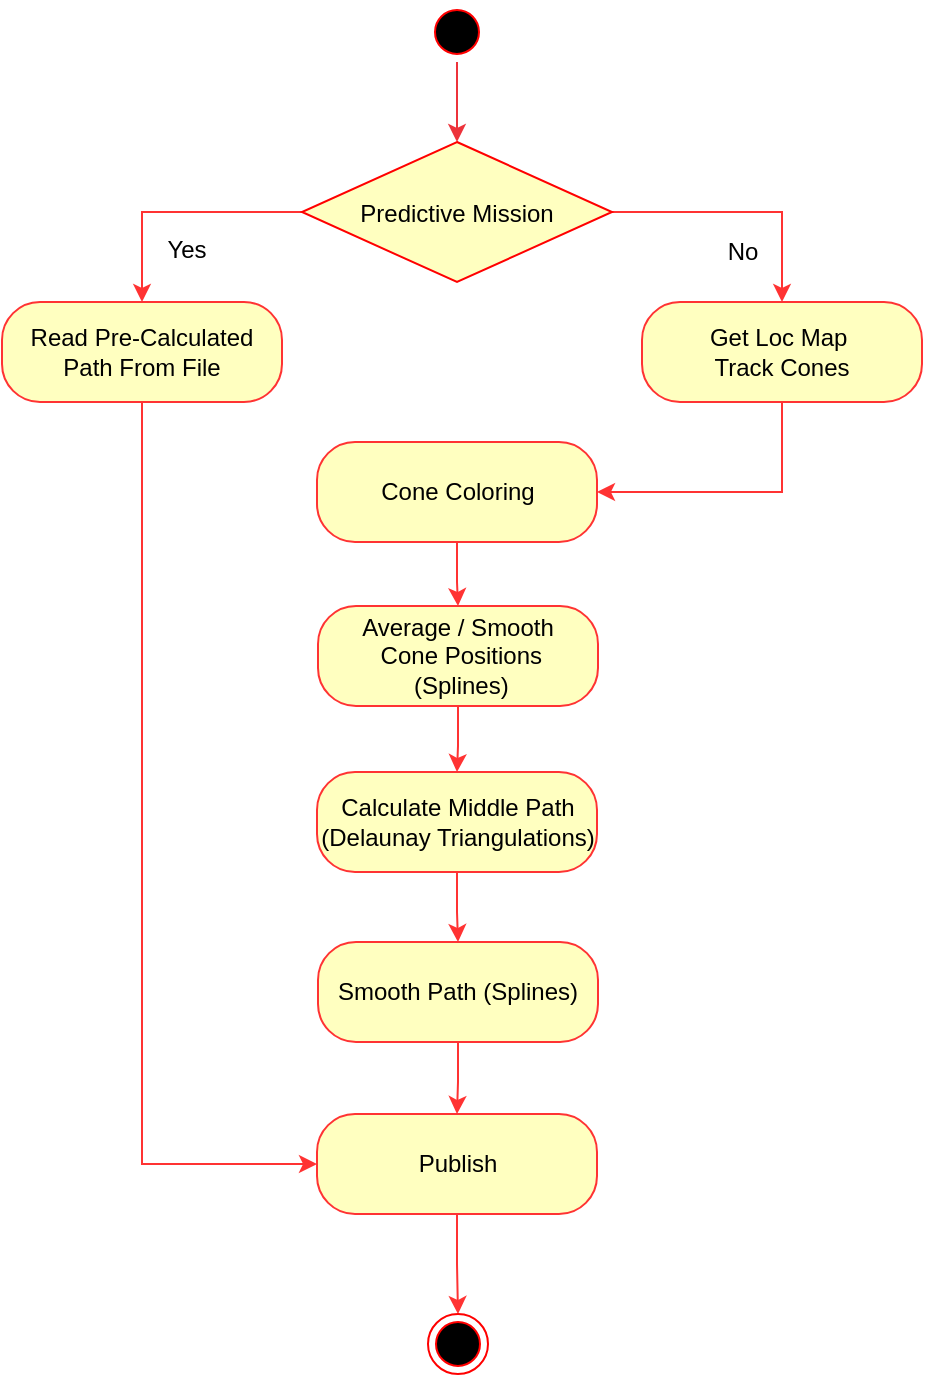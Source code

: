 <mxfile version="24.4.13" type="google">
  <diagram name="Page-1" id="e7e014a7-5840-1c2e-5031-d8a46d1fe8dd">
    <mxGraphModel grid="1" page="1" gridSize="10" guides="1" tooltips="1" connect="1" arrows="1" fold="1" pageScale="1" pageWidth="1169" pageHeight="826" background="none" math="0" shadow="0">
      <root>
        <mxCell id="0" />
        <mxCell id="1" parent="0" />
        <mxCell id="G_9vNtIBfdXm7TEs7A3H-42" style="edgeStyle=orthogonalEdgeStyle;rounded=0;orthogonalLoop=1;jettySize=auto;html=1;strokeColor=#ed333b;entryX=0.5;entryY=0;entryDx=0;entryDy=0;" edge="1" parent="1" source="G_9vNtIBfdXm7TEs7A3H-41" target="21">
          <mxGeometry relative="1" as="geometry" />
        </mxCell>
        <mxCell id="G_9vNtIBfdXm7TEs7A3H-41" value="" style="ellipse;shape=startState;fillColor=#000000;strokeColor=#ff0000;" vertex="1" parent="1">
          <mxGeometry x="562.5" y="20" width="30" height="30" as="geometry" />
        </mxCell>
        <mxCell id="G_9vNtIBfdXm7TEs7A3H-45" style="edgeStyle=orthogonalEdgeStyle;rounded=0;orthogonalLoop=1;jettySize=auto;html=1;entryX=0.5;entryY=0;entryDx=0;entryDy=0;strokeColor=#FF3333;" edge="1" parent="1" source="21" target="G_9vNtIBfdXm7TEs7A3H-43">
          <mxGeometry relative="1" as="geometry" />
        </mxCell>
        <mxCell id="G_9vNtIBfdXm7TEs7A3H-48" style="edgeStyle=orthogonalEdgeStyle;rounded=0;orthogonalLoop=1;jettySize=auto;html=1;entryX=0.5;entryY=0;entryDx=0;entryDy=0;strokeColor=#FF3333;" edge="1" parent="1" source="21" target="G_9vNtIBfdXm7TEs7A3H-47">
          <mxGeometry relative="1" as="geometry" />
        </mxCell>
        <mxCell id="21" value="Predictive Mission" style="rhombus;fillColor=#FFFFC0;strokeColor=#ff0000;" vertex="1" parent="1">
          <mxGeometry x="500" y="90" width="155" height="70" as="geometry" />
        </mxCell>
        <mxCell id="G_9vNtIBfdXm7TEs7A3H-55" style="edgeStyle=orthogonalEdgeStyle;rounded=0;orthogonalLoop=1;jettySize=auto;html=1;entryX=0;entryY=0.5;entryDx=0;entryDy=0;exitX=0.5;exitY=1;exitDx=0;exitDy=0;strokeColor=#FF3333;" edge="1" parent="1" source="G_9vNtIBfdXm7TEs7A3H-43" target="G_9vNtIBfdXm7TEs7A3H-54">
          <mxGeometry relative="1" as="geometry" />
        </mxCell>
        <mxCell id="G_9vNtIBfdXm7TEs7A3H-43" value="&lt;div&gt;Read Pre-Calculated Path From File&lt;/div&gt;" style="rounded=1;whiteSpace=wrap;html=1;fillColor=#FFFFC0;strokeColor=#FF3333;perimeterSpacing=0;arcSize=38;" vertex="1" parent="1">
          <mxGeometry x="350" y="170" width="140" height="50" as="geometry" />
        </mxCell>
        <mxCell id="G_9vNtIBfdXm7TEs7A3H-46" value="Yes" style="text;html=1;align=center;verticalAlign=middle;resizable=0;points=[];autosize=1;strokeColor=none;fillColor=none;perimeterSpacing=0;strokeWidth=0;" vertex="1" parent="1">
          <mxGeometry x="422" y="129" width="40" height="30" as="geometry" />
        </mxCell>
        <mxCell id="G_9vNtIBfdXm7TEs7A3H-51" style="edgeStyle=orthogonalEdgeStyle;rounded=0;orthogonalLoop=1;jettySize=auto;html=1;entryX=1;entryY=0.5;entryDx=0;entryDy=0;exitX=0.5;exitY=1;exitDx=0;exitDy=0;strokeColor=#FF3333;" edge="1" parent="1" source="G_9vNtIBfdXm7TEs7A3H-47" target="G_9vNtIBfdXm7TEs7A3H-50">
          <mxGeometry relative="1" as="geometry" />
        </mxCell>
        <mxCell id="G_9vNtIBfdXm7TEs7A3H-47" value="&lt;div&gt;Get Loc Map&amp;nbsp;&lt;/div&gt;&lt;div&gt;Track Cones&lt;/div&gt;" style="rounded=1;whiteSpace=wrap;html=1;fillColor=#FFFFC0;strokeColor=#FF3333;perimeterSpacing=0;arcSize=38;" vertex="1" parent="1">
          <mxGeometry x="670" y="170" width="140" height="50" as="geometry" />
        </mxCell>
        <mxCell id="G_9vNtIBfdXm7TEs7A3H-49" value="No" style="text;html=1;align=center;verticalAlign=middle;resizable=0;points=[];autosize=1;strokeColor=none;fillColor=none;perimeterSpacing=0;strokeWidth=0;" vertex="1" parent="1">
          <mxGeometry x="700" y="130" width="40" height="30" as="geometry" />
        </mxCell>
        <mxCell id="G_9vNtIBfdXm7TEs7A3H-53" style="edgeStyle=orthogonalEdgeStyle;rounded=0;orthogonalLoop=1;jettySize=auto;html=1;strokeColor=#FF3333;entryX=0.5;entryY=0;entryDx=0;entryDy=0;" edge="1" parent="1" source="G_9vNtIBfdXm7TEs7A3H-50" target="jv7lTM1IHyHSr68E0tBV-21">
          <mxGeometry relative="1" as="geometry">
            <mxPoint x="770" y="330" as="targetPoint" />
          </mxGeometry>
        </mxCell>
        <mxCell id="G_9vNtIBfdXm7TEs7A3H-50" value="Cone Coloring" style="rounded=1;whiteSpace=wrap;html=1;fillColor=#FFFFC0;strokeColor=#FF3333;perimeterSpacing=0;arcSize=38;" vertex="1" parent="1">
          <mxGeometry x="507.5" y="240" width="140" height="50" as="geometry" />
        </mxCell>
        <mxCell id="G_9vNtIBfdXm7TEs7A3H-56" style="edgeStyle=orthogonalEdgeStyle;rounded=0;orthogonalLoop=1;jettySize=auto;html=1;entryX=0.5;entryY=0;entryDx=0;entryDy=0;strokeColor=#FF3333;" edge="1" parent="1" source="G_9vNtIBfdXm7TEs7A3H-52" target="WFpRq_aXOvzAwg-wYuqA-21">
          <mxGeometry relative="1" as="geometry" />
        </mxCell>
        <mxCell id="G_9vNtIBfdXm7TEs7A3H-52" value="Calculate Middle Path (Delaunay Triangulations)" style="rounded=1;whiteSpace=wrap;html=1;fillColor=#FFFFC0;strokeColor=#FF3333;perimeterSpacing=0;arcSize=38;" vertex="1" parent="1">
          <mxGeometry x="507.5" y="405" width="140" height="50" as="geometry" />
        </mxCell>
        <mxCell id="G_9vNtIBfdXm7TEs7A3H-58" value="" style="edgeStyle=orthogonalEdgeStyle;rounded=0;orthogonalLoop=1;jettySize=auto;html=1;strokeColor=#FF3333;" edge="1" parent="1" source="G_9vNtIBfdXm7TEs7A3H-54" target="G_9vNtIBfdXm7TEs7A3H-57">
          <mxGeometry relative="1" as="geometry" />
        </mxCell>
        <mxCell id="G_9vNtIBfdXm7TEs7A3H-54" value="Publish" style="rounded=1;whiteSpace=wrap;html=1;fillColor=#FFFFC0;strokeColor=#FF3333;perimeterSpacing=0;arcSize=38;" vertex="1" parent="1">
          <mxGeometry x="507.5" y="576" width="140" height="50" as="geometry" />
        </mxCell>
        <mxCell id="G_9vNtIBfdXm7TEs7A3H-57" value="" style="ellipse;html=1;shape=endState;fillColor=#000000;strokeColor=#ff0000;" vertex="1" parent="1">
          <mxGeometry x="563" y="676" width="30" height="30" as="geometry" />
        </mxCell>
        <mxCell id="jv7lTM1IHyHSr68E0tBV-23" style="edgeStyle=orthogonalEdgeStyle;rounded=0;orthogonalLoop=1;jettySize=auto;html=1;entryX=0.5;entryY=0;entryDx=0;entryDy=0;strokeColor=#FF3333;" edge="1" parent="1" source="jv7lTM1IHyHSr68E0tBV-21" target="G_9vNtIBfdXm7TEs7A3H-52">
          <mxGeometry relative="1" as="geometry" />
        </mxCell>
        <mxCell id="jv7lTM1IHyHSr68E0tBV-21" value="&lt;div&gt;Average / Smooth&lt;/div&gt;&lt;div&gt;&amp;nbsp;Cone Positions&lt;/div&gt;&amp;nbsp;(Splines)" style="rounded=1;whiteSpace=wrap;html=1;fillColor=#FFFFC0;strokeColor=#FF3333;perimeterSpacing=0;arcSize=38;" vertex="1" parent="1">
          <mxGeometry x="508" y="322" width="140" height="50" as="geometry" />
        </mxCell>
        <mxCell id="WFpRq_aXOvzAwg-wYuqA-22" style="edgeStyle=orthogonalEdgeStyle;rounded=0;orthogonalLoop=1;jettySize=auto;html=1;entryX=0.5;entryY=0;entryDx=0;entryDy=0;strokeColor=#FF3333;" edge="1" parent="1" source="WFpRq_aXOvzAwg-wYuqA-21" target="G_9vNtIBfdXm7TEs7A3H-54">
          <mxGeometry relative="1" as="geometry" />
        </mxCell>
        <mxCell id="WFpRq_aXOvzAwg-wYuqA-21" value="Smooth Path (Splines)" style="rounded=1;whiteSpace=wrap;html=1;fillColor=#FFFFC0;strokeColor=#FF3333;perimeterSpacing=0;arcSize=38;" vertex="1" parent="1">
          <mxGeometry x="508" y="490" width="140" height="50" as="geometry" />
        </mxCell>
      </root>
    </mxGraphModel>
  </diagram>
</mxfile>
